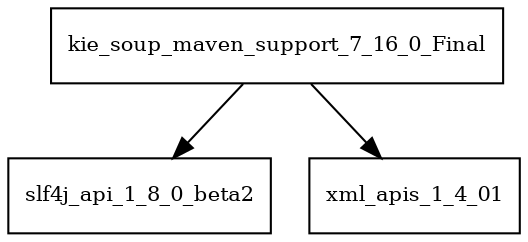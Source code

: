 digraph kie_soup_maven_support_7_16_0_Final_dependencies {
  node [shape = box, fontsize=10.0];
  kie_soup_maven_support_7_16_0_Final -> slf4j_api_1_8_0_beta2;
  kie_soup_maven_support_7_16_0_Final -> xml_apis_1_4_01;
}
